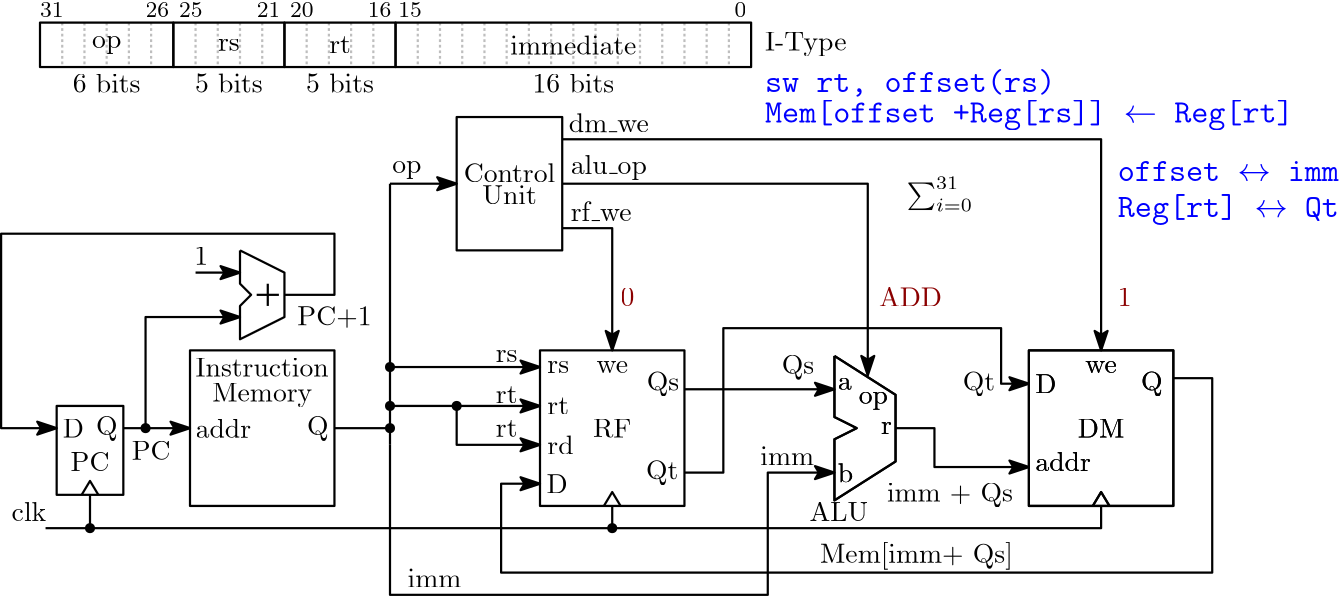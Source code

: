 <?xml version="1.0"?>
<!DOCTYPE ipe SYSTEM "ipe.dtd">
<ipe version="70206" creator="Ipe 7.2.10">
<info created="D:20190917234003" modified="D:20201015192828"/>
<ipestyle name="basic">
<symbol name="arrow/arc(spx)">
<path stroke="sym-stroke" fill="sym-stroke" pen="sym-pen">
0 0 m
-1 0.333 l
-1 -0.333 l
h
</path>
</symbol>
<symbol name="arrow/farc(spx)">
<path stroke="sym-stroke" fill="white" pen="sym-pen">
0 0 m
-1 0.333 l
-1 -0.333 l
h
</path>
</symbol>
<symbol name="arrow/ptarc(spx)">
<path stroke="sym-stroke" fill="sym-stroke" pen="sym-pen">
0 0 m
-1 0.333 l
-0.8 0 l
-1 -0.333 l
h
</path>
</symbol>
<symbol name="arrow/fptarc(spx)">
<path stroke="sym-stroke" fill="white" pen="sym-pen">
0 0 m
-1 0.333 l
-0.8 0 l
-1 -0.333 l
h
</path>
</symbol>
<symbol name="mark/circle(sx)" transformations="translations">
<path fill="sym-stroke">
0.6 0 0 0.6 0 0 e
0.4 0 0 0.4 0 0 e
</path>
</symbol>
<symbol name="mark/disk(sx)" transformations="translations">
<path fill="sym-stroke">
0.6 0 0 0.6 0 0 e
</path>
</symbol>
<symbol name="mark/fdisk(sfx)" transformations="translations">
<group>
<path fill="sym-fill">
0.5 0 0 0.5 0 0 e
</path>
<path fill="sym-stroke" fillrule="eofill">
0.6 0 0 0.6 0 0 e
0.4 0 0 0.4 0 0 e
</path>
</group>
</symbol>
<symbol name="mark/box(sx)" transformations="translations">
<path fill="sym-stroke" fillrule="eofill">
-0.6 -0.6 m
0.6 -0.6 l
0.6 0.6 l
-0.6 0.6 l
h
-0.4 -0.4 m
0.4 -0.4 l
0.4 0.4 l
-0.4 0.4 l
h
</path>
</symbol>
<symbol name="mark/square(sx)" transformations="translations">
<path fill="sym-stroke">
-0.6 -0.6 m
0.6 -0.6 l
0.6 0.6 l
-0.6 0.6 l
h
</path>
</symbol>
<symbol name="mark/fsquare(sfx)" transformations="translations">
<group>
<path fill="sym-fill">
-0.5 -0.5 m
0.5 -0.5 l
0.5 0.5 l
-0.5 0.5 l
h
</path>
<path fill="sym-stroke" fillrule="eofill">
-0.6 -0.6 m
0.6 -0.6 l
0.6 0.6 l
-0.6 0.6 l
h
-0.4 -0.4 m
0.4 -0.4 l
0.4 0.4 l
-0.4 0.4 l
h
</path>
</group>
</symbol>
<symbol name="mark/cross(sx)" transformations="translations">
<group>
<path fill="sym-stroke">
-0.43 -0.57 m
0.57 0.43 l
0.43 0.57 l
-0.57 -0.43 l
h
</path>
<path fill="sym-stroke">
-0.43 0.57 m
0.57 -0.43 l
0.43 -0.57 l
-0.57 0.43 l
h
</path>
</group>
</symbol>
<symbol name="arrow/fnormal(spx)">
<path stroke="sym-stroke" fill="white" pen="sym-pen">
0 0 m
-1 0.333 l
-1 -0.333 l
h
</path>
</symbol>
<symbol name="arrow/pointed(spx)">
<path stroke="sym-stroke" fill="sym-stroke" pen="sym-pen">
0 0 m
-1 0.333 l
-0.8 0 l
-1 -0.333 l
h
</path>
</symbol>
<symbol name="arrow/fpointed(spx)">
<path stroke="sym-stroke" fill="white" pen="sym-pen">
0 0 m
-1 0.333 l
-0.8 0 l
-1 -0.333 l
h
</path>
</symbol>
<symbol name="arrow/linear(spx)">
<path stroke="sym-stroke" pen="sym-pen">
-1 0.333 m
0 0 l
-1 -0.333 l
</path>
</symbol>
<symbol name="arrow/fdouble(spx)">
<path stroke="sym-stroke" fill="white" pen="sym-pen">
0 0 m
-1 0.333 l
-1 -0.333 l
h
-1 0 m
-2 0.333 l
-2 -0.333 l
h
</path>
</symbol>
<symbol name="arrow/double(spx)">
<path stroke="sym-stroke" fill="sym-stroke" pen="sym-pen">
0 0 m
-1 0.333 l
-1 -0.333 l
h
-1 0 m
-2 0.333 l
-2 -0.333 l
h
</path>
</symbol>
<pen name="heavier" value="0.8"/>
<pen name="fat" value="1.2"/>
<pen name="ultrafat" value="2"/>
<symbolsize name="large" value="5"/>
<symbolsize name="small" value="2"/>
<symbolsize name="tiny" value="1.1"/>
<arrowsize name="large" value="10"/>
<arrowsize name="small" value="5"/>
<arrowsize name="tiny" value="3"/>
<color name="red1" value="1 0 0"/>
<color name="red2" value="0.933 0 0"/>
<color name="red3" value="0.804 0 0"/>
<color name="red4" value="0.545 0 0"/>
<color name="green1" value="0 1 0"/>
<color name="green2" value="0 0.933 0"/>
<color name="green3" value="0 0.804 0"/>
<color name="green4" value="0 0.545 0"/>
<color name="green" value="0 1 0"/>
<color name="blue1" value="0 0 1"/>
<color name="blue2" value="0 0 0.933"/>
<color name="blue3" value="0 0 0.804"/>
<color name="blue4" value="0 0 0.545"/>
<color name="yellow" value="1 1 0"/>
<color name="orange" value="1 0.647 0"/>
<color name="gold" value="1 0.843 0"/>
<color name="purple" value="0.627 0.125 0.941"/>
<color name="gray" value="0.745"/>
<color name="brown" value="0.647 0.165 0.165"/>
<color name="navy" value="0 0 0.502"/>
<color name="pink" value="1 0.753 0.796"/>
<color name="seagreen" value="0.18 0.545 0.341"/>
<color name="turquoise" value="0.251 0.878 0.816"/>
<color name="violet" value="0.933 0.51 0.933"/>
<color name="darkblue" value="0 0 0.545"/>
<color name="darkcyan" value="0 0.545 0.545"/>
<color name="darkgray" value="0.663"/>
<color name="darkgreen" value="0 0.392 0"/>
<color name="darkmagenta" value="0.545 0 0.545"/>
<color name="darkorange" value="1 0.549 0"/>
<color name="darkred" value="0.545 0 0"/>
<color name="lightblue" value="0.678 0.847 0.902"/>
<color name="lightcyan" value="0.878 1 1"/>
<color name="lightgray" value="0.827"/>
<color name="lightgreen" value="0.565 0.933 0.565"/>
<color name="lightyellow" value="1 1 0.878"/>
<dashstyle name="dashed1" value="[1] 0"/>
<dashstyle name="dashed2" value="[2] 0"/>
<dashstyle name="dashed3" value="[4] 0"/>
<dashstyle name="dotted1" value="[1 1] 0"/>
<dashstyle name="dotted2" value="[1 2] 0"/>
<dashstyle name="dotted3" value="[1 3] 0"/>
<dashstyle name="dash dotted" value="[4 2 1 2] 0"/>
<dashstyle name="dash dot dotted" value="[4 2 1 2 1 2] 0"/>
<textsize name="large" value="\large"/>
<textsize name="small" value="\small"/>
<textsize name="tiny" value="\tiny"/>
<textsize name="Large" value="\Large"/>
<textsize name="LARGE" value="\LARGE"/>
<textsize name="huge" value="\huge"/>
<textsize name="Huge" value="\Huge"/>
<textsize name="footnote" value="\footnotesize"/>
<textstyle name="center" begin="\begin{center}" end="\end{center}"/>
<textstyle name="itemize" begin="\begin{itemize}" end="\end{itemize}"/>
<textstyle name="item" begin="\begin{itemize}\item{}" end="\end{itemize}"/>
<gridsize name="1 pts" value="1"/>
<gridsize name="2 pts" value="2"/>
<gridsize name="4 pts" value="4"/>
<gridsize name="8 pts (~3 mm)" value="8"/>
<gridsize name="16 pts (~6 mm)" value="16"/>
<gridsize name="32 pts (~12 mm)" value="32"/>
<gridsize name="10 pts (~3.5 mm)" value="10"/>
<gridsize name="20 pts (~7 mm)" value="20"/>
<gridsize name="14 pts (~5 mm)" value="14"/>
<gridsize name="28 pts (~10 mm)" value="28"/>
<gridsize name="56 pts (~20 mm)" value="56"/>
<anglesize name="90 deg" value="90"/>
<anglesize name="60 deg" value="60"/>
<anglesize name="45 deg" value="45"/>
<anglesize name="30 deg" value="30"/>
<anglesize name="22.5 deg" value="22.5"/>
<opacity name="10%" value="0.1"/>
<opacity name="30%" value="0.3"/>
<opacity name="50%" value="0.5"/>
<opacity name="75%" value="0.75"/>
<layout paper="506 234" origin="0 0" frame="506 234"/>
<tiling name="falling" angle="-60" step="4" width="1"/>
<tiling name="rising" angle="30" step="4" width="1"/>
</ipestyle>
<page>
<layer name="alpha"/>
<view layers="alpha" active="alpha"/>
<text layer="alpha" matrix="1 0 0 1 28 -50" transformations="translations" pos="56 126" stroke="black" type="label" width="19.953" height="6.918" depth="0" halign="center" valign="center">addr</text>
<text matrix="1 0 0 1 38 -52" transformations="translations" pos="80 128" stroke="black" type="label" width="7.749" height="6.815" depth="1.93" halign="center" valign="center">Q</text>
<path matrix="1 0 0 1 -110 -464" stroke="black" pen="heavier">
182 568 m
182 512 l
234 512 l
234 568 l
h
</path>
<path matrix="1 0 0 1 0 -44" stroke="black" pen="heavier">
24 128 m
24 96 l
48 96 l
48 128 l
h
</path>
<path matrix="1 0 0 1 0 28" stroke="black" pen="heavier">
33 24 m
36 29 l
39 24 l
</path>
<text matrix="1 0 0 1 14 -44" transformations="translations" pos="16 120" stroke="black" type="label" width="7.61" height="6.808" depth="0" halign="center" valign="center">D</text>
<text matrix="1 0 0 1 20 -56" transformations="translations" pos="16 120" stroke="black" type="label" width="13.975" height="6.808" depth="0" halign="center" valign="center">PC</text>
<text matrix="1 0 0 1 26 -44" transformations="translations" pos="16 120" stroke="black" type="label" width="7.749" height="6.815" depth="1.93" halign="center" valign="center">Q</text>
<text matrix="1 0 0 1 42 -28" transformations="translations" pos="56 126" stroke="black" type="label" width="47.959" height="6.808" depth="0" halign="center" valign="center">Instruction</text>
<text matrix="1 0 0 1 42 -38" transformations="translations" pos="56 126" stroke="black" type="label" width="36.004" height="6.815" depth="1.93" halign="center" valign="center">Memory</text>
<path matrix="1 0 0 1 0 28" stroke="black" pen="heavier">
124 48 m
144 48 l
</path>
<path matrix="1 0 0 1 0 -44" stroke="black" pen="heavier" arrow="pointed/normal">
48 120 m
72 120 l
</path>
<path matrix="1 0 0 1 0 -36" stroke="black" pen="heavier" arrow="pointed/normal">
56 112 m
56 152 l
90 152 l
</path>
<use matrix="1 0 0 1 0 -36" name="mark/disk(sx)" pos="56 112" size="normal" stroke="black"/>
<text matrix="1 0 0 1 108 -4" transformations="translations" pos="16 120" stroke="black" type="label" width="26.705" height="6.808" depth="0.83" halign="center" valign="center">PC+1</text>
<path matrix="0 1 -1 0 250 34" stroke="black" pen="heavier" arrow="pointed/normal">
98 176 m
98 160 l
</path>
<text matrix="1 0 0 1 60 18" transformations="translations" pos="16 120" stroke="black" type="label" width="4.981" height="6.42" depth="0" halign="center" valign="center">1</text>
<text matrix="1 0 0 1 42 -52" transformations="translations" pos="16 120" stroke="black" type="label" width="13.975" height="6.808" depth="0" halign="center" valign="center">PC</text>
<path stroke="black" pen="heavier" arrow="pointed/normal">
106 124 m
124 124 l
124 146 l
4 146 l
4 76 l
24 76 l
</path>
<text matrix="1 0 0 1 -2 -74" transformations="translations" pos="16 120" stroke="black" type="label" width="12.453" height="6.918" depth="0" halign="center" valign="center">clk</text>
<path matrix="1 0 0 1 0 16" stroke="black" pen="heavier">
36 24 m
36 36 l
</path>
<path matrix="1 0 0 1 -16 44" stroke="black" pen="heavier">
184 144 m
184 96 l
222 96 l
222 144 l
h
</path>
<text matrix="1 0 0 1 94.0505 43" transformations="translations" pos="56 126" stroke="black" type="label" width="10.516" height="4.297" depth="1.93" halign="center" valign="center">op</text>
<text matrix="1 0 0 1 130 -24" transformations="translations" pos="56 126" stroke="black" type="label" width="7.832" height="4.289" depth="0" halign="center" valign="center">rs</text>
<text matrix="1 0 0 1 130 -38" transformations="translations" pos="56 126" stroke="black" type="label" width="7.776" height="6.128" depth="0" halign="center" valign="center">rt</text>
<text matrix="1 0 0 1 130 -50" transformations="translations" pos="56 126" stroke="black" type="label" width="7.776" height="6.128" depth="0" halign="center" valign="center">rt</text>
<group matrix="1 0 0 1 0 28">
<path stroke="black" pen="heavier">
90 112 m
90 100 l
94 96 l
90 92 l
90 80 l
106 88 l
106 104 l
90 112 l
</path>
<path matrix="1 0 0 1 28 -28" stroke="black" pen="heavier">
72 128 m
72 120 l
</path>
<path matrix="1 0 0 1 26 -28" stroke="black" pen="heavier">
70 124 m
78 124 l
</path>
</group>
<use matrix="1 0 0 1 0 24" name="mark/disk(sx)" pos="36 16" size="normal" stroke="black"/>
<path matrix="1 0 0 1 0 28" stroke="black" pen="heavier" arrow="pointed/normal">
144 70 m
198 70 l
</path>
<path matrix="1 0 0 1 0 28" stroke="black" pen="heavier" arrow="pointed/normal">
144 56 m
198 56 l
</path>
<path matrix="1 0 0 1 0 14" stroke="black" pen="heavier" arrow="pointed/normal">
168 70 m
168 56 l
198 56 l
</path>
<path matrix="1 0 0 1 0 14" stroke="black" pen="heavier">
144 56 m
144 150 l
</path>
<path matrix="1 0 0 1 16 -464" stroke="black" pen="heavier">
182 568 m
182 512 l
234 512 l
234 568 l
h
</path>
<text matrix="1 0 0 1 168 -50" transformations="translations" pos="56 126" stroke="black" type="label" width="13.837" height="6.808" depth="0" halign="center" valign="center">RF</text>
<text matrix="1 0 0 1 148.555 -28" transformations="translations" pos="56 126" stroke="black" type="label" width="7.832" height="4.289" depth="0" halign="center" valign="center">rs</text>
<text matrix="1 0 0 1 148.528 -42" transformations="translations" pos="56 126" stroke="black" type="label" width="7.776" height="6.128" depth="0" halign="center" valign="center">rt</text>
<text matrix="1 0 0 1 186.277 -34" transformations="translations" pos="56 126" stroke="black" type="label" width="11.678" height="6.815" depth="1.93" halign="center" valign="center">Qs</text>
<text matrix="1 0 0 1 186 -66" transformations="translations" pos="56 126" stroke="black" type="label" width="11.623" height="6.815" depth="1.93" halign="center" valign="center">Qt</text>
<text matrix="1 0 0 1 148.132 -70" transformations="translations" pos="56 126" stroke="black" type="label" width="7.61" height="6.808" depth="0" halign="center" valign="center">D</text>
<text matrix="1 0 0 1 149.358 -56" transformations="translations" pos="56 126" stroke="black" type="label" width="9.437" height="6.918" depth="0" halign="center" valign="center">rd</text>
<path matrix="1 0 0 1 20 28" stroke="black" pen="heavier">
201 20 m
204 25 l
207 20 l
</path>
<path matrix="1 0 0 1 0 16" stroke="black" pen="heavier">
20 24 m
224 24 l
224 32 l
</path>
<path matrix="1 0 0 1 0 14" stroke="black" pen="heavier" arrow="pointed/normal">
144 150 m
168 150 l
</path>
<text matrix="1 0 0 1 168 -28" transformations="translations" pos="56 126" stroke="black" type="label" width="11.346" height="4.289" depth="0" halign="center" valign="center">we</text>
<path matrix="1 0 0 1 58 28" stroke="black" pen="heavier">
246 74 m
246 52 l
254 48 l
246 44 l
246 22 l
268 36 l
268 60 l
246 74 l
</path>
<text matrix="1 0 0 1 262 -40" transformations="translations" pos="56 126" stroke="black" type="label" width="10.516" height="4.297" depth="1.93" halign="center" valign="center">op</text>
<text matrix="1 0 0 1 251.723 -34" transformations="translations" pos="56 126" stroke="black" type="label" width="4.981" height="4.289" depth="0" halign="center" valign="center">a</text>
<text matrix="1 0 0 1 252 -66" transformations="translations" pos="56 126" stroke="black" type="label" width="5.535" height="6.918" depth="0" halign="center" valign="center">b</text>
<text matrix="1 0 0 1 266.723 -50" transformations="translations" pos="56 126" stroke="black" type="label" width="3.902" height="4.289" depth="0" halign="center" valign="center">r</text>
<path stroke="black" pen="heavier" arrow="pointed/normal">
250 90 m
304 90 l
</path>
<text matrix="1 0 0 1 166.754 44" transformations="translations" pos="56 126" stroke="black" type="label" width="27.386" height="6.926" depth="1.93" halign="center" valign="center">alu\_op</text>
<text matrix="1 0 0 1 164 28" transformations="translations" pos="56 126" stroke="black" type="label" width="21.879" height="6.918" depth="0" halign="center" valign="center">rf\_we</text>
<group matrix="1 0 0 1 -16 49.9725">
<text matrix="1 0 0 1 147 -8" transformations="translations" pos="56 126" stroke="black" type="label" width="32.96" height="6.918" depth="0" halign="center" valign="center">Control</text>
<text matrix="1 0 0 1 147 -16" transformations="translations" pos="56 126" stroke="black" type="label" width="19.649" height="6.808" depth="0" halign="center" valign="center">Unit</text>
</group>
<path stroke="black" pen="heavier" arrow="pointed/normal">
206 164 m
316 164 l
316 95 l
</path>
<path matrix="1 0 0 1 0 28" stroke="black" pen="heavier" arrow="pointed/normal">
206 120 m
224 120 l
224 76 l
</path>
<use matrix="1 0 0 1 0 28" name="mark/disk(sx)" pos="144 70" size="normal" stroke="black"/>
<use matrix="1 0 0 1 0 28" name="mark/disk(sx)" pos="144 56" size="normal" stroke="black"/>
<use matrix="1 0 0 1 0 28" name="mark/disk(sx)" pos="144 48" size="normal" stroke="black"/>
<path stroke="black" pen="heavier" arrow="pointed/normal">
426 94 m
440 94 l
440 24 l
184 24 l
184 56 l
198 56 l
</path>
<text matrix="1 0 0 1 277.558 -96" transformations="translations" pos="56 126" stroke="black" type="label" width="69.517" height="7.473" depth="2.49" halign="center" valign="center">Mem[imm+ Qs]</text>
<path stroke="black" pen="heavier" arrow="pointed/normal">
144 70 m
144 16 l
280 16 l
280 60 l
304 60 l
</path>
<text matrix="1 0 0 1 263 45" transformations="translations" pos="16 152" stroke="blue1" type="label" width="104.583" height="8.303" depth="1.66" valign="baseline" size="large">\texttt{sw rt, offset(rs)}</text>
<group matrix="1 0 0 1 -2 42">
<path matrix="1 0 0 1 12 156" stroke="gray" dash="dashed1" pen="heavier">
16 24 m
16 8 l
</path>
<text matrix="1 0 0 1 47 5.93" transformations="translations" pos="234 164" stroke="black" type="label" width="29.334" height="6.815" depth="1.93" valign="baseline">I-Type</text>
<text matrix="1 0 0 1 -87.888 68.936" transformations="translations" pos="212 100" stroke="black" type="label" width="7.776" height="6.128" depth="0" valign="baseline">rt</text>
<text matrix="1 0 0 1 -116.916 83.8555" transformations="translations" pos="201 86" stroke="black" type="label" width="7.832" height="4.289" depth="0" valign="baseline">rs</text>
<text matrix="1 0 0 1 -72.258 63.8165" transformations="translations" pos="111 107" stroke="black" type="label" width="10.516" height="4.297" depth="1.93" valign="baseline">op</text>
<text matrix="1 0 0 1 -40 27" transformations="translations" pos="60 155" stroke="black" type="label" width="8.468" height="5.136" depth="0" valign="baseline" size="footnote">31</text>
<text matrix="1 0 0 1 -28 38" transformations="translations" pos="86 144" stroke="black" type="label" width="8.468" height="5.136" depth="0" valign="baseline" size="footnote">26</text>
<text matrix="1 0 0 1 -252 56" transformations="translations" pos="322 126" stroke="black" type="label" width="8.468" height="5.136" depth="0" valign="baseline" size="footnote">25</text>
<text matrix="1 0 0 1 -266 61" transformations="translations" pos="364 121" stroke="black" type="label" width="8.468" height="5.136" depth="0" valign="baseline" size="footnote">21</text>
<text matrix="1 0 0 1 -56 39" transformations="translations" pos="166 143" stroke="black" type="label" width="8.468" height="5.136" depth="0" valign="baseline" size="footnote">20</text>
<text matrix="1 0 0 1 -54 39" transformations="translations" pos="192 143" stroke="black" type="label" width="8.468" height="5.136" depth="0" valign="baseline" size="footnote">16</text>
<text matrix="1 0 0 1 -78 44" transformations="translations" pos="348 138" stroke="black" type="label" width="4.234" height="5.136" depth="0" valign="baseline" size="footnote">0</text>
<text matrix="1 0 0 1 -184 43" transformations="translations" pos="333 139" stroke="black" type="label" width="8.468" height="5.136" depth="0" valign="baseline" size="footnote">15</text>
<path matrix="1 0 0 1 20 156" stroke="gray" dash="dashed1" pen="heavier">
16 24 m
16 8 l
</path>
<path matrix="1 0 0 1 28 156" stroke="gray" dash="dashed1" pen="heavier">
16 24 m
16 8 l
</path>
<path matrix="1 0 0 1 36 156" stroke="gray" dash="dashed1" pen="heavier">
16 24 m
16 8 l
</path>
<path matrix="1 0 0 1 44 156" stroke="gray" dash="dashed1" pen="heavier">
16 24 m
16 8 l
</path>
<path matrix="1 0 0 1 60 156" stroke="gray" dash="dashed1" pen="heavier">
16 24 m
16 8 l
</path>
<path matrix="1 0 0 1 68 156" stroke="gray" dash="dashed1" pen="heavier">
16 24 m
16 8 l
</path>
<path matrix="1 0 0 1 76 156" stroke="gray" dash="dashed1" pen="heavier">
16 24 m
16 8 l
</path>
<path matrix="1 0 0 1 84 156" stroke="gray" dash="dashed1" pen="heavier">
16 24 m
16 8 l
</path>
<path matrix="1 0 0 1 100 156" stroke="gray" dash="dashed1" pen="heavier">
16 24 m
16 8 l
</path>
<path matrix="1 0 0 1 108 156" stroke="gray" dash="dashed1" pen="heavier">
16 24 m
16 8 l
</path>
<path matrix="1 0 0 1 116 156" stroke="gray" dash="dashed1" pen="heavier">
16 24 m
16 8 l
</path>
<path matrix="1 0 0 1 124 156" stroke="gray" dash="dashed1" pen="heavier">
16 24 m
16 8 l
</path>
<path matrix="1 0 0 1 140 156" stroke="gray" dash="dashed1" pen="heavier">
16 24 m
16 8 l
</path>
<path matrix="1 0 0 1 148 156" stroke="gray" dash="dashed1" pen="heavier">
16 24 m
16 8 l
</path>
<path matrix="1 0 0 1 156 156" stroke="gray" dash="dashed1" pen="heavier">
16 24 m
16 8 l
</path>
<path matrix="1 0 0 1 164 156" stroke="gray" dash="dashed1" pen="heavier">
16 24 m
16 8 l
</path>
<path matrix="1 0 0 1 180 156" stroke="gray" dash="dashed1" pen="heavier">
16 24 m
16 8 l
</path>
<path matrix="1 0 0 1 188 156" stroke="gray" dash="dashed1" pen="heavier">
16 24 m
16 8 l
</path>
<path matrix="1 0 0 1 196 156" stroke="gray" dash="dashed1" pen="heavier">
16 24 m
16 8 l
</path>
<path matrix="1 0 0 1 204 156" stroke="gray" dash="dashed1" pen="heavier">
16 24 m
16 8 l
</path>
<path matrix="1 0 0 1 220 156" stroke="gray" dash="dashed1" pen="heavier">
16 24 m
16 8 l
</path>
<path matrix="1 0 0 1 228 156" stroke="gray" dash="dashed1" pen="heavier">
16 24 m
16 8 l
</path>
<path matrix="1 0 0 1 236 156" stroke="gray" dash="dashed1" pen="heavier">
16 24 m
16 8 l
</path>
<path matrix="1 0 0 1 244 156" stroke="gray" dash="dashed1" pen="heavier">
16 24 m
16 8 l
</path>
<path matrix="1 0 0 1 252 156" stroke="gray" dash="dashed1" pen="heavier">
16 24 m
16 8 l
</path>
<path matrix="1 0 0 1 -60 60" stroke="black" pen="heavier">
128 120 m
128 104 l
168 104 l
168 120 l
h
</path>
<path matrix="1 0 0 1 -52 60" stroke="black" pen="heavier">
160 120 m
160 104 l
200 104 l
200 120 l
h
</path>
<path matrix="1 0 0 1 12 156" stroke="black" pen="heavier">
8 24 m
8 8 l
56 8 l
56 24 l
h
</path>
<path matrix="1 0 0 1 172 156" stroke="gray" dash="dashed1" pen="heavier">
16 24 m
16 8 l
</path>
<path matrix="1 0 0 1 212 156" stroke="gray" dash="dashed1" pen="heavier">
16 24 m
16 8 l
</path>
<path matrix="1 0 0 1 12 126" stroke="black" pen="heavier">
136 54 m
136 38 l
264 38 l
264 54 l
h
</path>
<text matrix="1 0 0 1 -145.692 32.541" transformations="translations" pos="335 136" stroke="black" type="label" width="45.385" height="6.918" depth="0" valign="baseline">immediate</text>
<text matrix="1 0 0 1 -79.2045 47.817" transformations="translations" pos="111 107" stroke="black" type="label" width="24.409" height="6.918" depth="0" valign="baseline">6 bits</text>
<text matrix="1 0 0 1 -35.2045 47.817" transformations="translations" pos="111 107" stroke="black" type="label" width="24.409" height="6.918" depth="0" valign="baseline">5 bits</text>
<text matrix="1 0 0 1 4.7955 47.817" transformations="translations" pos="111 107" stroke="black" type="label" width="24.409" height="6.918" depth="0" valign="baseline">5 bits</text>
<text matrix="1 0 0 1 86.305 47.817" transformations="translations" pos="111 107" stroke="black" type="label" width="29.39" height="6.918" depth="0" valign="baseline">16 bits</text>
</group>
<text matrix="1 0 0 1 104 -104" transformations="translations" pos="56 126" stroke="black" type="label" width="19.372" height="6.654" depth="0" halign="center" valign="center">imm</text>
<use matrix="1 0 0 1 0 14" name="mark/disk(sx)" pos="168 70" size="normal" stroke="black"/>
<path matrix="1 0 0 1 192 -464" stroke="black" pen="heavier">
182 568 m
182 512 l
234 512 l
234 568 l
h
</path>
<text matrix="1 0 0 1 344 -50" transformations="translations" pos="56 126" stroke="black" type="label" width="16.743" height="6.808" depth="0" halign="center" valign="center">DM</text>
<text matrix="1 0 0 1 362.277 -34" transformations="translations" pos="56 126" stroke="black" type="label" width="7.749" height="6.815" depth="1.93" halign="center" valign="center">Q</text>
<text matrix="1 0 0 1 324.132 -34" transformations="translations" pos="56 126" stroke="black" type="label" width="7.61" height="6.808" depth="0" halign="center" valign="center">D</text>
<path matrix="1 0 0 1 196 28" stroke="black" pen="heavier">
201 20 m
204 25 l
207 20 l
</path>
<text matrix="1 0 0 1 344 -28" transformations="translations" pos="56 126" stroke="black" type="label" width="11.346" height="4.289" depth="0" halign="center" valign="center">we</text>
<text matrix="1 0 0 1 330.303 -62" transformations="translations" pos="56 126" stroke="black" type="label" width="19.953" height="6.918" depth="0" halign="center" valign="center">addr</text>
<path stroke="black" pen="heavier" arrow="pointed/normal">
326 76 m
340 76 l
340 62 l
374 62 l
</path>
<path matrix="1 0 0 1 58 28" stroke="black" pen="heavier">
246 74 m
246 52 l
254 48 l
246 44 l
246 22 l
268 36 l
268 60 l
246 74 l
</path>
<text matrix="1 0 0 1 262 -40" transformations="translations" pos="56 126" stroke="black" type="label" width="10.516" height="4.297" depth="1.93" halign="center" valign="center">op</text>
<text matrix="1 0 0 1 251.723 -34" transformations="translations" pos="56 126" stroke="black" type="label" width="4.981" height="4.289" depth="0" halign="center" valign="center">a</text>
<text matrix="1 0 0 1 252 -66" transformations="translations" pos="56 126" stroke="black" type="label" width="5.535" height="6.918" depth="0" halign="center" valign="center">b</text>
<text matrix="1 0 0 1 266.723 -50" transformations="translations" pos="56 126" stroke="black" type="label" width="3.902" height="4.289" depth="0" halign="center" valign="center">r</text>
<path matrix="1 0 0 1 192 -464" stroke="black" pen="heavier">
182 568 m
182 512 l
234 512 l
234 568 l
h
</path>
<text matrix="1 0 0 1 344 -50" transformations="translations" pos="56 126" stroke="black" type="label" width="16.743" height="6.808" depth="0" halign="center" valign="center">DM</text>
<text matrix="1 0 0 1 362.277 -34" transformations="translations" pos="56 126" stroke="black" type="label" width="7.749" height="6.815" depth="1.93" halign="center" valign="center">Q</text>
<text matrix="1 0 0 1 324.132 -34" transformations="translations" pos="56 126" stroke="black" type="label" width="7.61" height="6.808" depth="0" halign="center" valign="center">D</text>
<path matrix="1 0 0 1 196 28" stroke="black" pen="heavier">
201 20 m
204 25 l
207 20 l
</path>
<text matrix="1 0 0 1 344 -28" transformations="translations" pos="56 126" stroke="black" type="label" width="11.346" height="4.289" depth="0" halign="center" valign="center">we</text>
<text matrix="1 0 0 1 330.303 -62" transformations="translations" pos="56 126" stroke="black" type="label" width="19.953" height="6.918" depth="0" halign="center" valign="center">addr</text>
<path stroke="black" pen="heavier" arrow="pointed/normal">
250 60 m
264 60 l
264 112 l
364 112 l
364 92 l
374 92 l
</path>
<path stroke="black" pen="heavier">
224 40 m
400 40 l
400 48 l
</path>
<use name="mark/disk(sx)" pos="224 40" size="normal" stroke="black"/>
<text matrix="1 0 0 1 289.596 -74" transformations="translations" pos="56 126" stroke="black" type="label" width="45.441" height="6.815" depth="1.93" halign="center" valign="center">imm + Qs</text>
<text matrix="1 0 0 1 300 -34" transformations="translations" pos="56 126" stroke="black" type="label" width="11.623" height="6.815" depth="1.93" halign="center" valign="center">Qt</text>
<path stroke="black" pen="heavier" arrow="pointed/normal">
206 180 m
400 180 l
400 104 l
</path>
<text matrix="1 0 0 1 166.754 60" transformations="translations" pos="56 126" stroke="black" type="label" width="28.77" height="6.918" depth="0" halign="center" valign="center">dm\_we</text>
<text matrix="1 0 0 1 234.847 -28" transformations="translations" pos="56 126" stroke="black" type="label" width="11.678" height="6.815" depth="1.93" halign="center" valign="center">Qs</text>
<text matrix="1 0 0 1 231 -60" transformations="translations" pos="56 126" stroke="black" type="label" width="19.372" height="6.654" depth="0" halign="center" valign="center">imm</text>
<text matrix="1 0 0 1 263 34" transformations="translations" pos="16 152" stroke="blue1" type="label" width="190.361" height="8.299" depth="2.66" valign="baseline" size="large">\texttt{Mem[offset +Reg[rs]] $\leftarrow$ Reg[rt]}</text>
<text matrix="1 0 0 1 390 13" transformations="translations" pos="16 152" stroke="blue1" type="label" width="79.626" height="7.306" depth="0" valign="baseline" size="large">\texttt{offset $\leftrightarrow$ imm}</text>
<text matrix="1 0 0 1 390 0" transformations="translations" pos="16 152" stroke="blue1" type="label" width="79.626" height="8.299" depth="2.66" valign="baseline" size="large">\texttt{Reg[rt] $\leftrightarrow$ Qt}</text>
<text matrix="1 0 0 1 -4 -12" transformations="translations" pos="231 132" stroke="red4" type="label" width="4.981" height="6.42" depth="0" valign="baseline">0</text>
<text matrix="1 0 0 1 175 -12" transformations="translations" pos="231 132" stroke="red4" type="label" width="4.981" height="6.42" depth="0" valign="baseline">1</text>
<text matrix="1 0 0 1 89 -12.194" transformations="translations" pos="231 132" stroke="red4" type="label" width="22.693" height="6.808" depth="0" valign="baseline">ADD</text>
<text matrix="1 0 0 1 249.586 -80" transformations="translations" pos="56 126" stroke="black" type="label" width="21.171" height="6.808" depth="0" halign="center" valign="center">ALU</text>
<text transformations="translations" pos="330 157" stroke="black" type="label" width="23.92" height="9.502" depth="2.99" valign="baseline">$\sum_{i=0}^{31}$</text>
</page>
</ipe>
